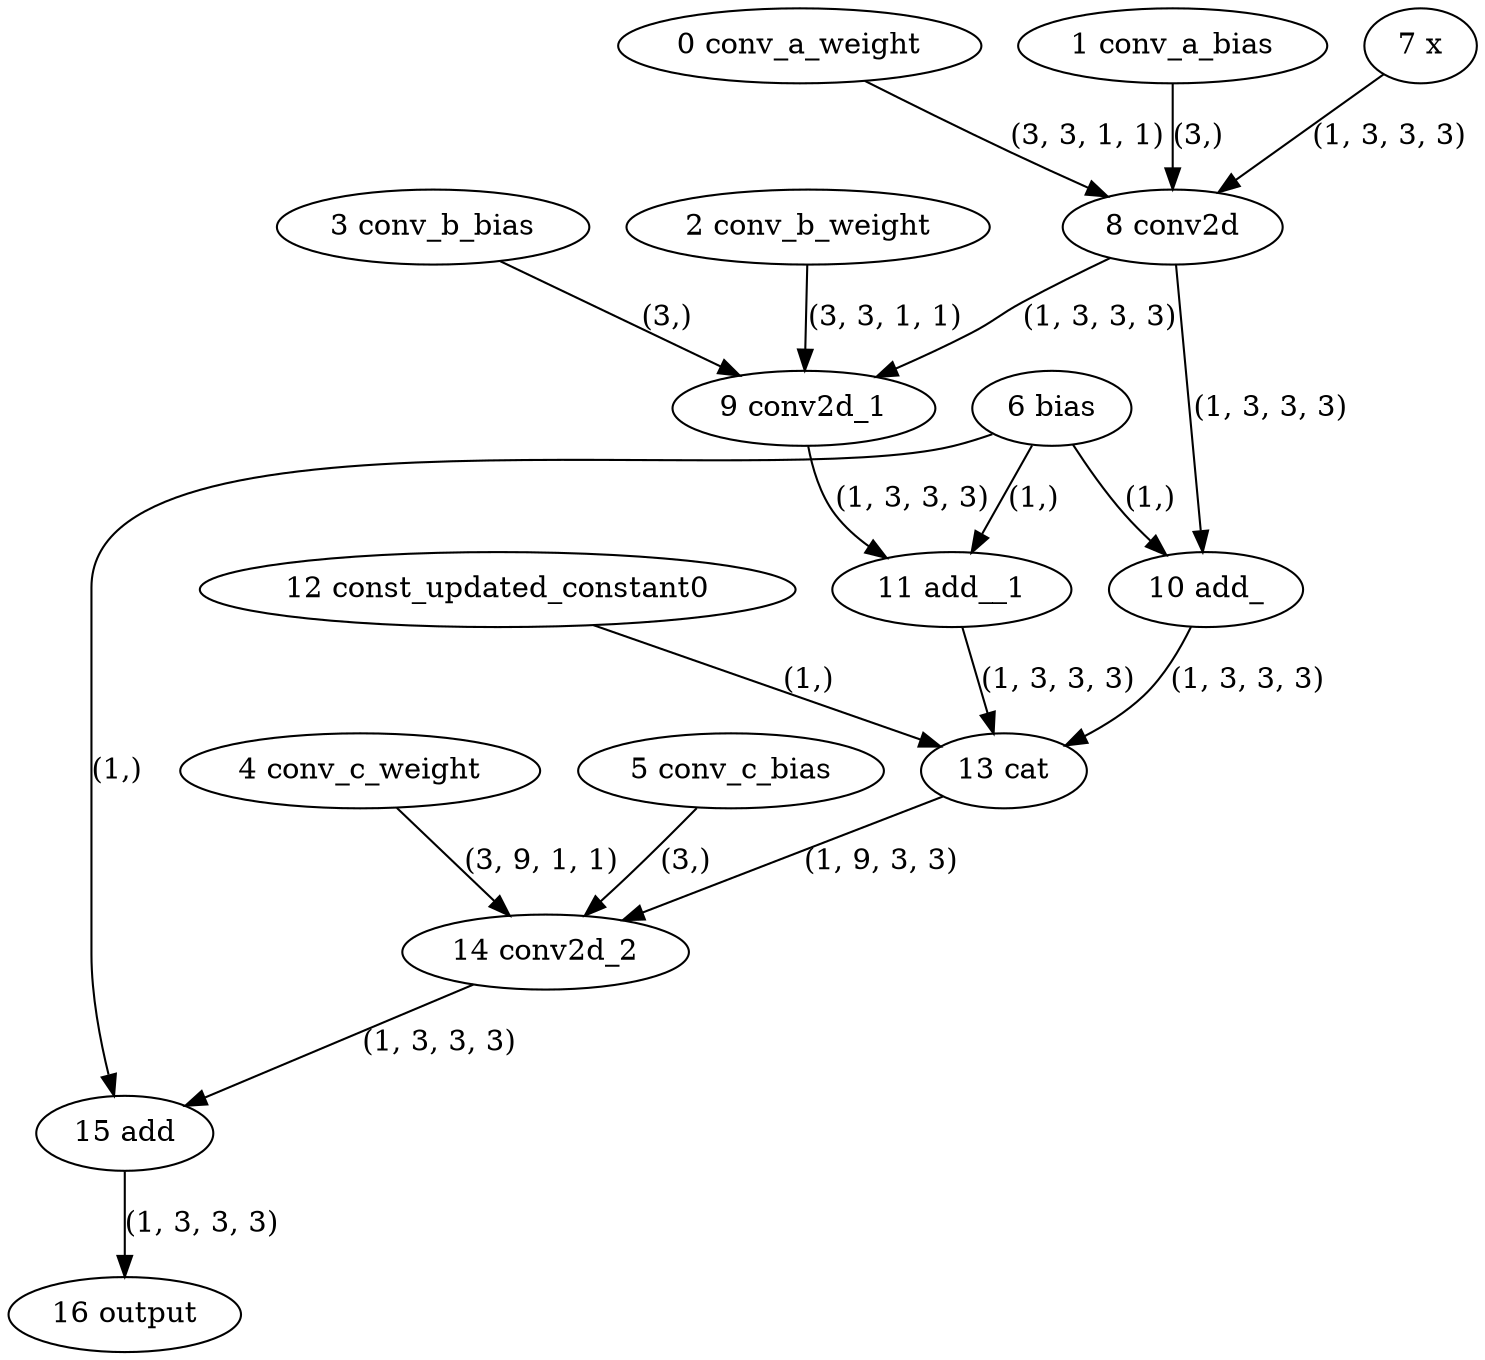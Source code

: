 strict digraph  {
"0 conv_a_weight" [id=0, type=get_attr];
"1 conv_a_bias" [id=1, type=get_attr];
"2 conv_b_weight" [id=2, type=get_attr];
"3 conv_b_bias" [id=3, type=get_attr];
"4 conv_c_weight" [id=4, type=get_attr];
"5 conv_c_bias" [id=5, type=get_attr];
"6 bias" [id=6, type=get_attr];
"7 x" [id=7, type=input];
"8 conv2d" [id=8, type=conv2d];
"9 conv2d_1" [id=9, type=conv2d];
"10 add_" [id=10, type=add_];
"11 add__1" [id=11, type=add_];
"12 const_updated_constant0" [id=12, type=get_attr];
"13 cat" [id=13, type=cat];
"14 conv2d_2" [id=14, type=conv2d];
"15 add" [id=15, type=add];
"16 output" [id=16, type=output];
"0 conv_a_weight" -> "8 conv2d"  [label="(3, 3, 1, 1)", style=solid];
"1 conv_a_bias" -> "8 conv2d"  [label="(3,)", style=solid];
"2 conv_b_weight" -> "9 conv2d_1"  [label="(3, 3, 1, 1)", style=solid];
"3 conv_b_bias" -> "9 conv2d_1"  [label="(3,)", style=solid];
"4 conv_c_weight" -> "14 conv2d_2"  [label="(3, 9, 1, 1)", style=solid];
"5 conv_c_bias" -> "14 conv2d_2"  [label="(3,)", style=solid];
"6 bias" -> "10 add_"  [label="(1,)", style=solid];
"6 bias" -> "11 add__1"  [label="(1,)", style=solid];
"6 bias" -> "15 add"  [label="(1,)", style=solid];
"7 x" -> "8 conv2d"  [label="(1, 3, 3, 3)", style=solid];
"8 conv2d" -> "9 conv2d_1"  [label="(1, 3, 3, 3)", style=solid];
"8 conv2d" -> "10 add_"  [label="(1, 3, 3, 3)", style=solid];
"9 conv2d_1" -> "11 add__1"  [label="(1, 3, 3, 3)", style=solid];
"10 add_" -> "13 cat"  [label="(1, 3, 3, 3)", style=solid];
"11 add__1" -> "13 cat"  [label="(1, 3, 3, 3)", style=solid];
"12 const_updated_constant0" -> "13 cat"  [label="(1,)", style=solid];
"13 cat" -> "14 conv2d_2"  [label="(1, 9, 3, 3)", style=solid];
"14 conv2d_2" -> "15 add"  [label="(1, 3, 3, 3)", style=solid];
"15 add" -> "16 output"  [label="(1, 3, 3, 3)", style=solid];
}
